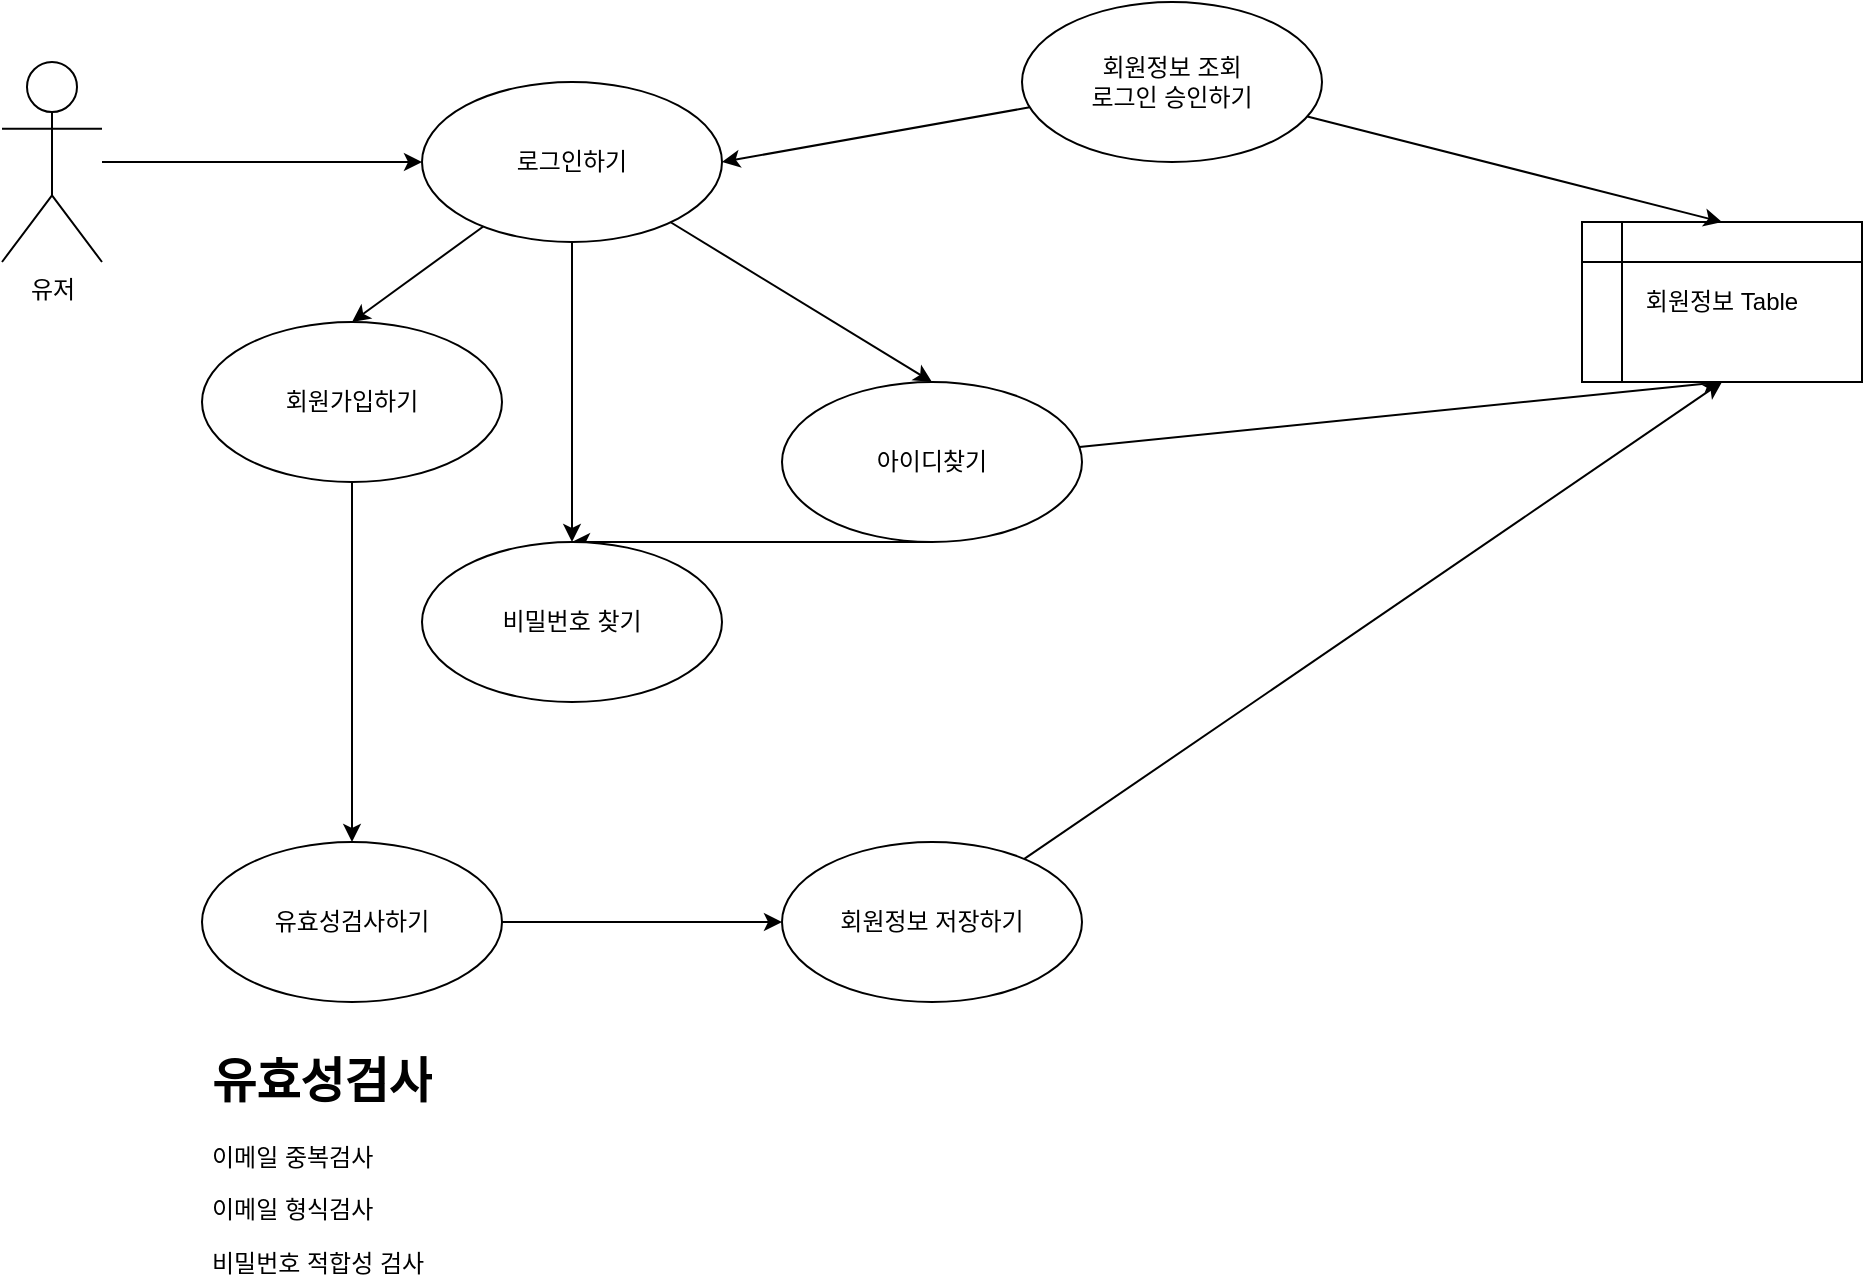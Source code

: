 <mxfile version="21.3.5" type="device">
  <diagram name="페이지-1" id="7qeExkZI7BOKpzC3gbRw">
    <mxGraphModel dx="1259" dy="701" grid="1" gridSize="10" guides="1" tooltips="1" connect="1" arrows="1" fold="1" page="1" pageScale="1" pageWidth="4681" pageHeight="3300" math="0" shadow="0">
      <root>
        <mxCell id="0" />
        <mxCell id="1" parent="0" />
        <mxCell id="CDzAdEVbii14rBJLsFbT-6" style="edgeStyle=orthogonalEdgeStyle;rounded=0;orthogonalLoop=1;jettySize=auto;html=1;entryX=0;entryY=0.5;entryDx=0;entryDy=0;" edge="1" parent="1" source="CDzAdEVbii14rBJLsFbT-1" target="CDzAdEVbii14rBJLsFbT-5">
          <mxGeometry relative="1" as="geometry" />
        </mxCell>
        <mxCell id="CDzAdEVbii14rBJLsFbT-1" value="유저" style="shape=umlActor;verticalLabelPosition=bottom;verticalAlign=top;html=1;outlineConnect=0;" vertex="1" parent="1">
          <mxGeometry x="570" y="170" width="50" height="100" as="geometry" />
        </mxCell>
        <mxCell id="CDzAdEVbii14rBJLsFbT-10" style="rounded=0;orthogonalLoop=1;jettySize=auto;html=1;entryX=0.5;entryY=0;entryDx=0;entryDy=0;" edge="1" parent="1" source="CDzAdEVbii14rBJLsFbT-5" target="CDzAdEVbii14rBJLsFbT-7">
          <mxGeometry relative="1" as="geometry" />
        </mxCell>
        <mxCell id="CDzAdEVbii14rBJLsFbT-11" style="rounded=0;orthogonalLoop=1;jettySize=auto;html=1;entryX=0.5;entryY=0;entryDx=0;entryDy=0;" edge="1" parent="1" source="CDzAdEVbii14rBJLsFbT-5" target="CDzAdEVbii14rBJLsFbT-8">
          <mxGeometry relative="1" as="geometry" />
        </mxCell>
        <mxCell id="CDzAdEVbii14rBJLsFbT-13" style="rounded=0;orthogonalLoop=1;jettySize=auto;html=1;entryX=0.5;entryY=0;entryDx=0;entryDy=0;" edge="1" parent="1" source="CDzAdEVbii14rBJLsFbT-5" target="CDzAdEVbii14rBJLsFbT-9">
          <mxGeometry relative="1" as="geometry" />
        </mxCell>
        <mxCell id="CDzAdEVbii14rBJLsFbT-5" value="로그인하기" style="ellipse;whiteSpace=wrap;html=1;" vertex="1" parent="1">
          <mxGeometry x="780" y="180" width="150" height="80" as="geometry" />
        </mxCell>
        <mxCell id="CDzAdEVbii14rBJLsFbT-16" style="rounded=0;orthogonalLoop=1;jettySize=auto;html=1;entryX=0.5;entryY=0;entryDx=0;entryDy=0;exitX=0.5;exitY=1;exitDx=0;exitDy=0;" edge="1" parent="1" source="CDzAdEVbii14rBJLsFbT-7" target="CDzAdEVbii14rBJLsFbT-14">
          <mxGeometry relative="1" as="geometry" />
        </mxCell>
        <mxCell id="CDzAdEVbii14rBJLsFbT-7" value="회원가입하기" style="ellipse;whiteSpace=wrap;html=1;" vertex="1" parent="1">
          <mxGeometry x="670" y="300" width="150" height="80" as="geometry" />
        </mxCell>
        <mxCell id="CDzAdEVbii14rBJLsFbT-12" style="rounded=0;orthogonalLoop=1;jettySize=auto;html=1;entryX=0.5;entryY=0;entryDx=0;entryDy=0;exitX=0.5;exitY=1;exitDx=0;exitDy=0;" edge="1" parent="1" source="CDzAdEVbii14rBJLsFbT-8" target="CDzAdEVbii14rBJLsFbT-9">
          <mxGeometry relative="1" as="geometry" />
        </mxCell>
        <mxCell id="CDzAdEVbii14rBJLsFbT-26" style="rounded=0;orthogonalLoop=1;jettySize=auto;html=1;entryX=0.5;entryY=1;entryDx=0;entryDy=0;" edge="1" parent="1" source="CDzAdEVbii14rBJLsFbT-8" target="CDzAdEVbii14rBJLsFbT-19">
          <mxGeometry relative="1" as="geometry" />
        </mxCell>
        <mxCell id="CDzAdEVbii14rBJLsFbT-8" value="아이디찾기" style="ellipse;whiteSpace=wrap;html=1;" vertex="1" parent="1">
          <mxGeometry x="960" y="330" width="150" height="80" as="geometry" />
        </mxCell>
        <mxCell id="CDzAdEVbii14rBJLsFbT-9" value="비밀번호 찾기" style="ellipse;whiteSpace=wrap;html=1;" vertex="1" parent="1">
          <mxGeometry x="780" y="410" width="150" height="80" as="geometry" />
        </mxCell>
        <mxCell id="CDzAdEVbii14rBJLsFbT-18" style="rounded=0;orthogonalLoop=1;jettySize=auto;html=1;entryX=0;entryY=0.5;entryDx=0;entryDy=0;" edge="1" parent="1" source="CDzAdEVbii14rBJLsFbT-14" target="CDzAdEVbii14rBJLsFbT-17">
          <mxGeometry relative="1" as="geometry" />
        </mxCell>
        <mxCell id="CDzAdEVbii14rBJLsFbT-14" value="유효성검사하기" style="ellipse;whiteSpace=wrap;html=1;" vertex="1" parent="1">
          <mxGeometry x="670" y="560" width="150" height="80" as="geometry" />
        </mxCell>
        <mxCell id="CDzAdEVbii14rBJLsFbT-15" value="&lt;h1&gt;유효성검사&lt;/h1&gt;&lt;p&gt;이메일 중복검사&lt;/p&gt;&lt;p&gt;이메일 형식검사&lt;/p&gt;&lt;p&gt;비밀번호 적합성 검사&lt;/p&gt;" style="text;html=1;strokeColor=none;fillColor=none;spacing=5;spacingTop=-20;whiteSpace=wrap;overflow=hidden;rounded=0;" vertex="1" parent="1">
          <mxGeometry x="670" y="660" width="190" height="120" as="geometry" />
        </mxCell>
        <mxCell id="CDzAdEVbii14rBJLsFbT-20" style="rounded=0;orthogonalLoop=1;jettySize=auto;html=1;entryX=0.5;entryY=1;entryDx=0;entryDy=0;" edge="1" parent="1" source="CDzAdEVbii14rBJLsFbT-17" target="CDzAdEVbii14rBJLsFbT-19">
          <mxGeometry relative="1" as="geometry" />
        </mxCell>
        <mxCell id="CDzAdEVbii14rBJLsFbT-17" value="회원정보 저장하기" style="ellipse;whiteSpace=wrap;html=1;" vertex="1" parent="1">
          <mxGeometry x="960" y="560" width="150" height="80" as="geometry" />
        </mxCell>
        <mxCell id="CDzAdEVbii14rBJLsFbT-19" value="회원정보 Table" style="shape=internalStorage;whiteSpace=wrap;html=1;backgroundOutline=1;" vertex="1" parent="1">
          <mxGeometry x="1360" y="250" width="140" height="80" as="geometry" />
        </mxCell>
        <mxCell id="CDzAdEVbii14rBJLsFbT-24" style="rounded=0;orthogonalLoop=1;jettySize=auto;html=1;entryX=1;entryY=0.5;entryDx=0;entryDy=0;" edge="1" parent="1" source="CDzAdEVbii14rBJLsFbT-23" target="CDzAdEVbii14rBJLsFbT-5">
          <mxGeometry relative="1" as="geometry" />
        </mxCell>
        <mxCell id="CDzAdEVbii14rBJLsFbT-25" style="rounded=0;orthogonalLoop=1;jettySize=auto;html=1;entryX=0.5;entryY=0;entryDx=0;entryDy=0;" edge="1" parent="1" source="CDzAdEVbii14rBJLsFbT-23" target="CDzAdEVbii14rBJLsFbT-19">
          <mxGeometry relative="1" as="geometry" />
        </mxCell>
        <mxCell id="CDzAdEVbii14rBJLsFbT-23" value="회원정보 조회&lt;br&gt;로그인 승인하기" style="ellipse;whiteSpace=wrap;html=1;" vertex="1" parent="1">
          <mxGeometry x="1080" y="140" width="150" height="80" as="geometry" />
        </mxCell>
      </root>
    </mxGraphModel>
  </diagram>
</mxfile>
